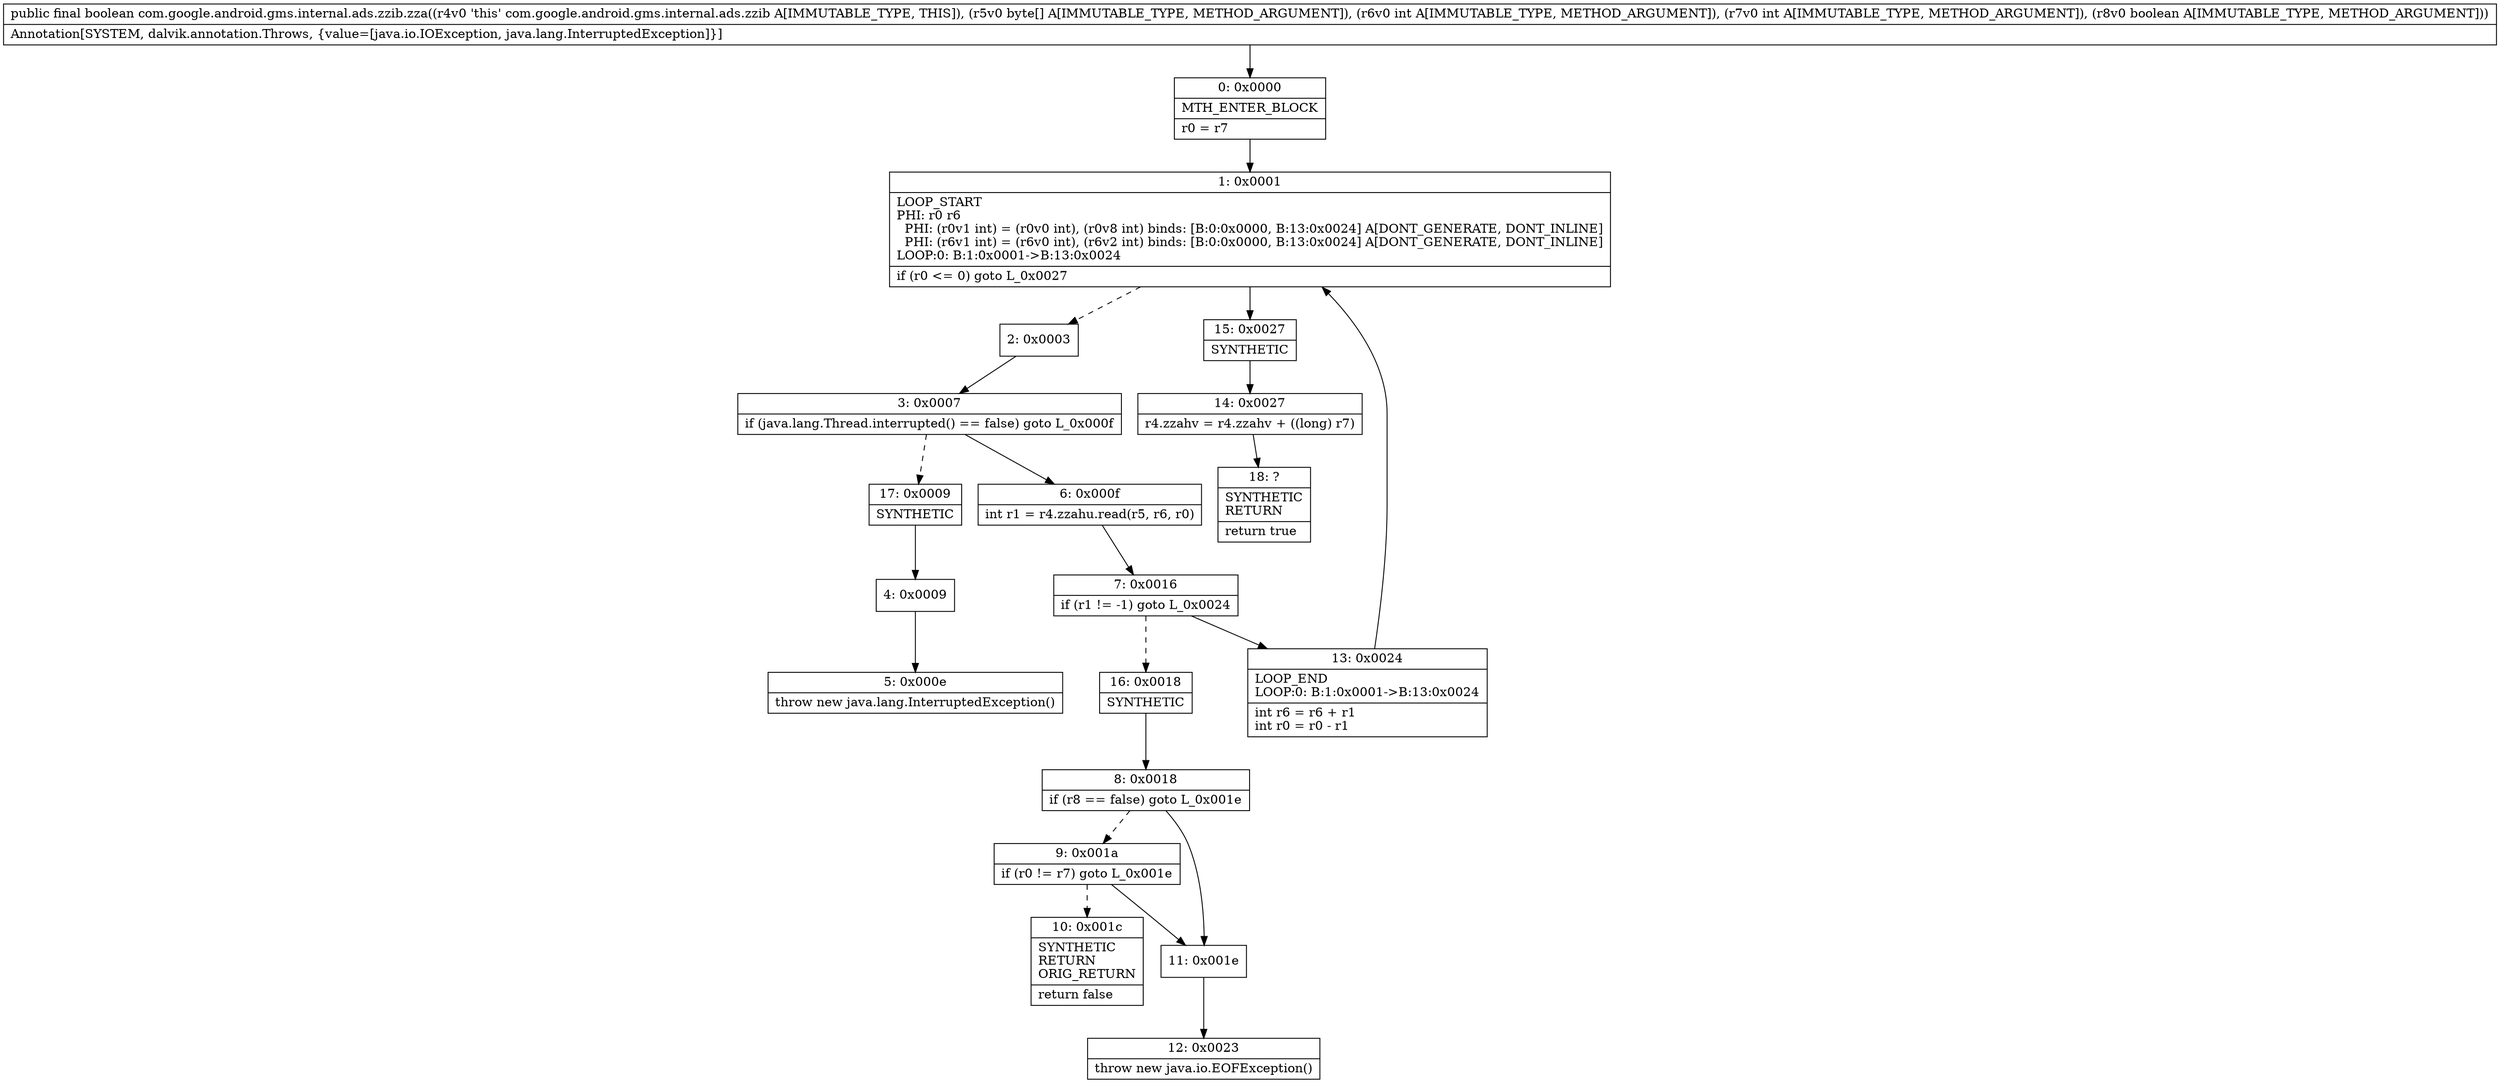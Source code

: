 digraph "CFG forcom.google.android.gms.internal.ads.zzib.zza([BIIZ)Z" {
Node_0 [shape=record,label="{0\:\ 0x0000|MTH_ENTER_BLOCK\l|r0 = r7\l}"];
Node_1 [shape=record,label="{1\:\ 0x0001|LOOP_START\lPHI: r0 r6 \l  PHI: (r0v1 int) = (r0v0 int), (r0v8 int) binds: [B:0:0x0000, B:13:0x0024] A[DONT_GENERATE, DONT_INLINE]\l  PHI: (r6v1 int) = (r6v0 int), (r6v2 int) binds: [B:0:0x0000, B:13:0x0024] A[DONT_GENERATE, DONT_INLINE]\lLOOP:0: B:1:0x0001\-\>B:13:0x0024\l|if (r0 \<= 0) goto L_0x0027\l}"];
Node_2 [shape=record,label="{2\:\ 0x0003}"];
Node_3 [shape=record,label="{3\:\ 0x0007|if (java.lang.Thread.interrupted() == false) goto L_0x000f\l}"];
Node_4 [shape=record,label="{4\:\ 0x0009}"];
Node_5 [shape=record,label="{5\:\ 0x000e|throw new java.lang.InterruptedException()\l}"];
Node_6 [shape=record,label="{6\:\ 0x000f|int r1 = r4.zzahu.read(r5, r6, r0)\l}"];
Node_7 [shape=record,label="{7\:\ 0x0016|if (r1 != \-1) goto L_0x0024\l}"];
Node_8 [shape=record,label="{8\:\ 0x0018|if (r8 == false) goto L_0x001e\l}"];
Node_9 [shape=record,label="{9\:\ 0x001a|if (r0 != r7) goto L_0x001e\l}"];
Node_10 [shape=record,label="{10\:\ 0x001c|SYNTHETIC\lRETURN\lORIG_RETURN\l|return false\l}"];
Node_11 [shape=record,label="{11\:\ 0x001e}"];
Node_12 [shape=record,label="{12\:\ 0x0023|throw new java.io.EOFException()\l}"];
Node_13 [shape=record,label="{13\:\ 0x0024|LOOP_END\lLOOP:0: B:1:0x0001\-\>B:13:0x0024\l|int r6 = r6 + r1\lint r0 = r0 \- r1\l}"];
Node_14 [shape=record,label="{14\:\ 0x0027|r4.zzahv = r4.zzahv + ((long) r7)\l}"];
Node_15 [shape=record,label="{15\:\ 0x0027|SYNTHETIC\l}"];
Node_16 [shape=record,label="{16\:\ 0x0018|SYNTHETIC\l}"];
Node_17 [shape=record,label="{17\:\ 0x0009|SYNTHETIC\l}"];
Node_18 [shape=record,label="{18\:\ ?|SYNTHETIC\lRETURN\l|return true\l}"];
MethodNode[shape=record,label="{public final boolean com.google.android.gms.internal.ads.zzib.zza((r4v0 'this' com.google.android.gms.internal.ads.zzib A[IMMUTABLE_TYPE, THIS]), (r5v0 byte[] A[IMMUTABLE_TYPE, METHOD_ARGUMENT]), (r6v0 int A[IMMUTABLE_TYPE, METHOD_ARGUMENT]), (r7v0 int A[IMMUTABLE_TYPE, METHOD_ARGUMENT]), (r8v0 boolean A[IMMUTABLE_TYPE, METHOD_ARGUMENT]))  | Annotation[SYSTEM, dalvik.annotation.Throws, \{value=[java.io.IOException, java.lang.InterruptedException]\}]\l}"];
MethodNode -> Node_0;
Node_0 -> Node_1;
Node_1 -> Node_2[style=dashed];
Node_1 -> Node_15;
Node_2 -> Node_3;
Node_3 -> Node_6;
Node_3 -> Node_17[style=dashed];
Node_4 -> Node_5;
Node_6 -> Node_7;
Node_7 -> Node_13;
Node_7 -> Node_16[style=dashed];
Node_8 -> Node_9[style=dashed];
Node_8 -> Node_11;
Node_9 -> Node_10[style=dashed];
Node_9 -> Node_11;
Node_11 -> Node_12;
Node_13 -> Node_1;
Node_14 -> Node_18;
Node_15 -> Node_14;
Node_16 -> Node_8;
Node_17 -> Node_4;
}

